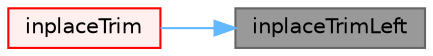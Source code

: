 digraph "inplaceTrimLeft"
{
 // LATEX_PDF_SIZE
  bgcolor="transparent";
  edge [fontname=Helvetica,fontsize=10,labelfontname=Helvetica,labelfontsize=10];
  node [fontname=Helvetica,fontsize=10,shape=box,height=0.2,width=0.4];
  rankdir="RL";
  Node1 [id="Node000001",label="inplaceTrimLeft",height=0.2,width=0.4,color="gray40", fillcolor="grey60", style="filled", fontcolor="black",tooltip=" "];
  Node1 -> Node2 [id="edge1_Node000001_Node000002",dir="back",color="steelblue1",style="solid",tooltip=" "];
  Node2 [id="Node000002",label="inplaceTrim",height=0.2,width=0.4,color="red", fillcolor="#FFF0F0", style="filled",URL="$namespaceFoam_1_1stringOps.html#aba441a4674a5b69db26b7248cdbcbdba",tooltip=" "];
}

